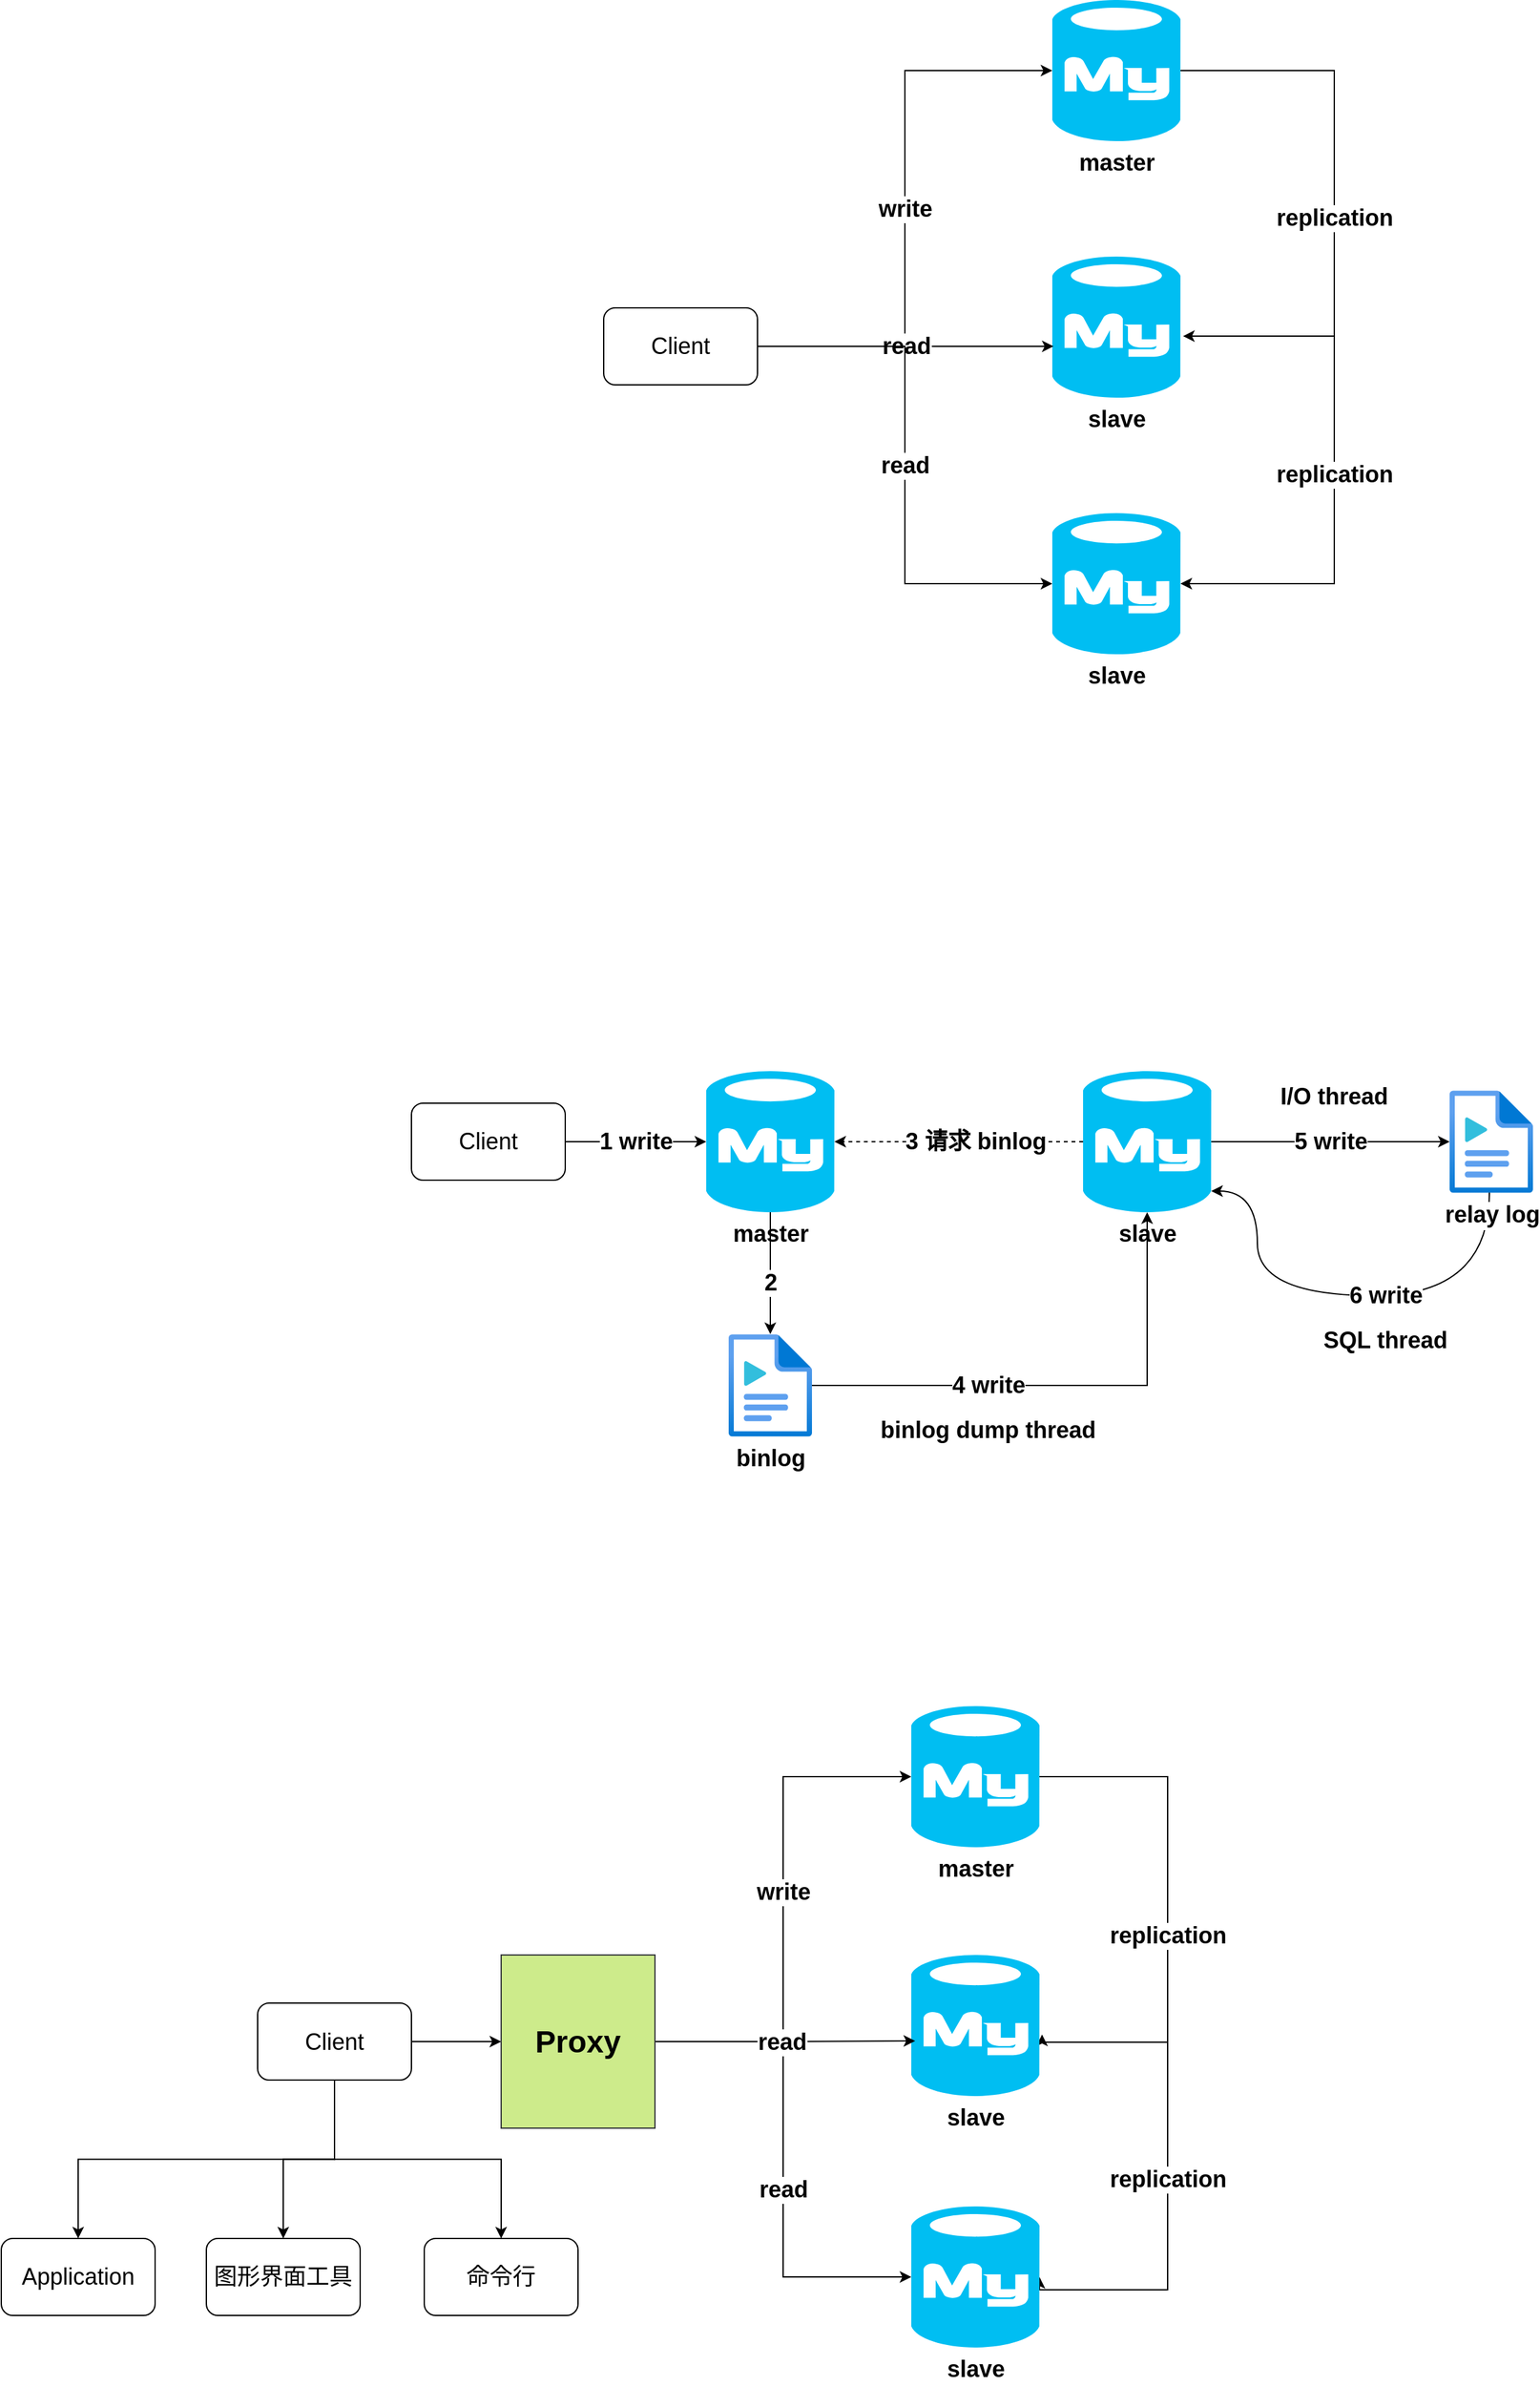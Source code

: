<mxfile version="21.2.7" type="github">
  <diagram name="第 1 页" id="-dlh2YYQd3B3YwDSxHTu">
    <mxGraphModel dx="2261" dy="756" grid="1" gridSize="10" guides="1" tooltips="1" connect="1" arrows="1" fold="1" page="1" pageScale="1" pageWidth="827" pageHeight="1169" math="0" shadow="0">
      <root>
        <mxCell id="0" />
        <mxCell id="1" parent="0" />
        <mxCell id="mCb4LsVjQbuzS1WQIJIA-5" style="edgeStyle=orthogonalEdgeStyle;rounded=0;orthogonalLoop=1;jettySize=auto;html=1;entryX=1.02;entryY=0.564;entryDx=0;entryDy=0;entryPerimeter=0;exitX=1;exitY=0.5;exitDx=0;exitDy=0;exitPerimeter=0;" edge="1" parent="1" source="mCb4LsVjQbuzS1WQIJIA-1" target="mCb4LsVjQbuzS1WQIJIA-3">
          <mxGeometry relative="1" as="geometry">
            <Array as="points">
              <mxPoint x="610" y="175" />
              <mxPoint x="610" y="382" />
            </Array>
          </mxGeometry>
        </mxCell>
        <mxCell id="mCb4LsVjQbuzS1WQIJIA-6" value="&lt;b style=&quot;border-color: var(--border-color); font-size: 18px;&quot;&gt;replication&lt;/b&gt;" style="edgeStyle=orthogonalEdgeStyle;rounded=0;orthogonalLoop=1;jettySize=auto;html=1;entryX=1;entryY=0.5;entryDx=0;entryDy=0;entryPerimeter=0;exitX=1;exitY=0.5;exitDx=0;exitDy=0;exitPerimeter=0;" edge="1" parent="1" source="mCb4LsVjQbuzS1WQIJIA-1" target="mCb4LsVjQbuzS1WQIJIA-4">
          <mxGeometry x="-0.266" relative="1" as="geometry">
            <Array as="points">
              <mxPoint x="610" y="175" />
              <mxPoint x="610" y="575" />
            </Array>
            <mxPoint as="offset" />
          </mxGeometry>
        </mxCell>
        <mxCell id="mCb4LsVjQbuzS1WQIJIA-11" value="&lt;font style=&quot;font-size: 18px;&quot;&gt;&lt;b&gt;replication&lt;/b&gt;&lt;/font&gt;" style="edgeLabel;html=1;align=center;verticalAlign=middle;resizable=0;points=[];" vertex="1" connectable="0" parent="mCb4LsVjQbuzS1WQIJIA-6">
          <mxGeometry x="0.425" y="2" relative="1" as="geometry">
            <mxPoint x="-2" y="-21" as="offset" />
          </mxGeometry>
        </mxCell>
        <mxCell id="mCb4LsVjQbuzS1WQIJIA-1" value="&lt;font style=&quot;font-size: 18px;&quot;&gt;&lt;b&gt;master&lt;/b&gt;&lt;/font&gt;" style="verticalLabelPosition=bottom;html=1;verticalAlign=top;align=center;strokeColor=none;fillColor=#00BEF2;shape=mxgraph.azure.mysql_database;" vertex="1" parent="1">
          <mxGeometry x="390" y="120" width="100" height="110" as="geometry" />
        </mxCell>
        <mxCell id="mCb4LsVjQbuzS1WQIJIA-3" value="&lt;font style=&quot;font-size: 18px;&quot;&gt;&lt;b style=&quot;&quot;&gt;slave&lt;/b&gt;&lt;/font&gt;" style="verticalLabelPosition=bottom;html=1;verticalAlign=top;align=center;strokeColor=none;fillColor=#00BEF2;shape=mxgraph.azure.mysql_database;" vertex="1" parent="1">
          <mxGeometry x="390" y="320" width="100" height="110" as="geometry" />
        </mxCell>
        <mxCell id="mCb4LsVjQbuzS1WQIJIA-4" value="&lt;font style=&quot;font-size: 18px;&quot;&gt;&lt;b&gt;slave&lt;/b&gt;&lt;/font&gt;" style="verticalLabelPosition=bottom;html=1;verticalAlign=top;align=center;strokeColor=none;fillColor=#00BEF2;shape=mxgraph.azure.mysql_database;" vertex="1" parent="1">
          <mxGeometry x="390" y="520" width="100" height="110" as="geometry" />
        </mxCell>
        <mxCell id="mCb4LsVjQbuzS1WQIJIA-8" value="&lt;font style=&quot;font-size: 18px;&quot;&gt;&lt;b&gt;write&lt;/b&gt;&lt;/font&gt;" style="edgeStyle=orthogonalEdgeStyle;rounded=0;orthogonalLoop=1;jettySize=auto;html=1;entryX=0;entryY=0.5;entryDx=0;entryDy=0;entryPerimeter=0;" edge="1" parent="1" source="mCb4LsVjQbuzS1WQIJIA-7" target="mCb4LsVjQbuzS1WQIJIA-1">
          <mxGeometry relative="1" as="geometry" />
        </mxCell>
        <mxCell id="mCb4LsVjQbuzS1WQIJIA-9" value="&lt;font style=&quot;font-size: 18px;&quot;&gt;&lt;b&gt;read&lt;/b&gt;&lt;/font&gt;" style="edgeStyle=orthogonalEdgeStyle;rounded=0;orthogonalLoop=1;jettySize=auto;html=1;entryX=0.01;entryY=0.636;entryDx=0;entryDy=0;entryPerimeter=0;" edge="1" parent="1" source="mCb4LsVjQbuzS1WQIJIA-7" target="mCb4LsVjQbuzS1WQIJIA-3">
          <mxGeometry relative="1" as="geometry" />
        </mxCell>
        <mxCell id="mCb4LsVjQbuzS1WQIJIA-10" value="&lt;b&gt;&lt;font style=&quot;font-size: 18px;&quot;&gt;read&lt;/font&gt;&lt;/b&gt;" style="edgeStyle=orthogonalEdgeStyle;rounded=0;orthogonalLoop=1;jettySize=auto;html=1;entryX=0;entryY=0.5;entryDx=0;entryDy=0;entryPerimeter=0;" edge="1" parent="1" source="mCb4LsVjQbuzS1WQIJIA-7" target="mCb4LsVjQbuzS1WQIJIA-4">
          <mxGeometry relative="1" as="geometry" />
        </mxCell>
        <mxCell id="mCb4LsVjQbuzS1WQIJIA-7" value="&lt;font style=&quot;font-size: 18px;&quot;&gt;Client&lt;/font&gt;" style="rounded=1;whiteSpace=wrap;html=1;" vertex="1" parent="1">
          <mxGeometry x="40" y="360" width="120" height="60" as="geometry" />
        </mxCell>
        <mxCell id="mCb4LsVjQbuzS1WQIJIA-17" value="&lt;font style=&quot;font-size: 18px;&quot;&gt;&lt;b&gt;2&lt;/b&gt;&lt;/font&gt;" style="edgeStyle=orthogonalEdgeStyle;rounded=0;orthogonalLoop=1;jettySize=auto;html=1;" edge="1" parent="1" source="mCb4LsVjQbuzS1WQIJIA-12" target="mCb4LsVjQbuzS1WQIJIA-16">
          <mxGeometry x="0.158" relative="1" as="geometry">
            <mxPoint as="offset" />
          </mxGeometry>
        </mxCell>
        <mxCell id="mCb4LsVjQbuzS1WQIJIA-12" value="&lt;font style=&quot;font-size: 18px;&quot;&gt;&lt;b&gt;master&lt;/b&gt;&lt;/font&gt;" style="verticalLabelPosition=bottom;html=1;verticalAlign=top;align=center;strokeColor=none;fillColor=#00BEF2;shape=mxgraph.azure.mysql_database;" vertex="1" parent="1">
          <mxGeometry x="120" y="955" width="100" height="110" as="geometry" />
        </mxCell>
        <mxCell id="mCb4LsVjQbuzS1WQIJIA-15" value="&lt;font style=&quot;font-size: 18px;&quot;&gt;&lt;b&gt;1 write&lt;/b&gt;&lt;/font&gt;" style="edgeStyle=orthogonalEdgeStyle;rounded=0;orthogonalLoop=1;jettySize=auto;html=1;entryX=0;entryY=0.5;entryDx=0;entryDy=0;entryPerimeter=0;" edge="1" parent="1" source="mCb4LsVjQbuzS1WQIJIA-13" target="mCb4LsVjQbuzS1WQIJIA-12">
          <mxGeometry relative="1" as="geometry" />
        </mxCell>
        <mxCell id="mCb4LsVjQbuzS1WQIJIA-13" value="&lt;font style=&quot;font-size: 18px;&quot;&gt;Client&lt;/font&gt;" style="rounded=1;whiteSpace=wrap;html=1;" vertex="1" parent="1">
          <mxGeometry x="-110" y="980" width="120" height="60" as="geometry" />
        </mxCell>
        <mxCell id="mCb4LsVjQbuzS1WQIJIA-22" value="&lt;font style=&quot;font-size: 18px;&quot;&gt;&lt;b&gt;4 write&lt;/b&gt;&lt;/font&gt;" style="edgeStyle=orthogonalEdgeStyle;rounded=0;orthogonalLoop=1;jettySize=auto;html=1;entryX=0.5;entryY=1;entryDx=0;entryDy=0;entryPerimeter=0;" edge="1" parent="1" source="mCb4LsVjQbuzS1WQIJIA-16" target="mCb4LsVjQbuzS1WQIJIA-18">
          <mxGeometry x="-0.306" relative="1" as="geometry">
            <mxPoint as="offset" />
          </mxGeometry>
        </mxCell>
        <mxCell id="mCb4LsVjQbuzS1WQIJIA-16" value="&lt;font style=&quot;font-size: 18px;&quot;&gt;&lt;b&gt;binlog&lt;/b&gt;&lt;/font&gt;" style="image;aspect=fixed;html=1;points=[];align=center;fontSize=12;image=img/lib/azure2/general/Media_File.svg;" vertex="1" parent="1">
          <mxGeometry x="137.5" y="1160" width="65" height="80" as="geometry" />
        </mxCell>
        <mxCell id="mCb4LsVjQbuzS1WQIJIA-21" value="&lt;font style=&quot;font-size: 18px;&quot;&gt;&lt;b&gt;3 请求 binlog&lt;/b&gt;&lt;/font&gt;" style="edgeStyle=orthogonalEdgeStyle;rounded=0;orthogonalLoop=1;jettySize=auto;html=1;entryX=1;entryY=0.5;entryDx=0;entryDy=0;entryPerimeter=0;dashed=1;" edge="1" parent="1" source="mCb4LsVjQbuzS1WQIJIA-18" target="mCb4LsVjQbuzS1WQIJIA-12">
          <mxGeometry x="-0.134" relative="1" as="geometry">
            <mxPoint as="offset" />
          </mxGeometry>
        </mxCell>
        <mxCell id="mCb4LsVjQbuzS1WQIJIA-26" value="&lt;font style=&quot;font-size: 18px;&quot;&gt;&lt;b&gt;5 write&lt;/b&gt;&lt;/font&gt;" style="edgeStyle=orthogonalEdgeStyle;rounded=0;orthogonalLoop=1;jettySize=auto;html=1;" edge="1" parent="1" source="mCb4LsVjQbuzS1WQIJIA-18" target="mCb4LsVjQbuzS1WQIJIA-23">
          <mxGeometry relative="1" as="geometry" />
        </mxCell>
        <mxCell id="mCb4LsVjQbuzS1WQIJIA-18" value="&lt;font style=&quot;font-size: 18px;&quot;&gt;&lt;b&gt;slave&lt;/b&gt;&lt;/font&gt;" style="verticalLabelPosition=bottom;html=1;verticalAlign=top;align=center;strokeColor=none;fillColor=#00BEF2;shape=mxgraph.azure.mysql_database;" vertex="1" parent="1">
          <mxGeometry x="414" y="955" width="100" height="110" as="geometry" />
        </mxCell>
        <mxCell id="mCb4LsVjQbuzS1WQIJIA-30" value="&lt;font style=&quot;font-size: 18px;&quot;&gt;&lt;b&gt;6 write&lt;/b&gt;&lt;/font&gt;" style="rounded=0;orthogonalLoop=1;jettySize=auto;html=1;entryX=1;entryY=0.85;entryDx=0;entryDy=0;entryPerimeter=0;exitX=0.477;exitY=0.975;exitDx=0;exitDy=0;exitPerimeter=0;edgeStyle=orthogonalEdgeStyle;curved=1;" edge="1" parent="1" source="mCb4LsVjQbuzS1WQIJIA-23" target="mCb4LsVjQbuzS1WQIJIA-18">
          <mxGeometry x="-0.14" relative="1" as="geometry">
            <Array as="points">
              <mxPoint x="732" y="1130" />
              <mxPoint x="550" y="1130" />
              <mxPoint x="550" y="1049" />
            </Array>
            <mxPoint as="offset" />
          </mxGeometry>
        </mxCell>
        <mxCell id="mCb4LsVjQbuzS1WQIJIA-23" value="&lt;font style=&quot;font-size: 18px;&quot;&gt;&lt;b&gt;relay log&lt;/b&gt;&lt;/font&gt;" style="image;aspect=fixed;html=1;points=[];align=center;fontSize=12;image=img/lib/azure2/general/Media_File.svg;" vertex="1" parent="1">
          <mxGeometry x="700" y="970" width="65" height="80" as="geometry" />
        </mxCell>
        <mxCell id="mCb4LsVjQbuzS1WQIJIA-27" value="&lt;font style=&quot;font-size: 18px;&quot;&gt;&lt;b&gt;binlog dump thread&lt;/b&gt;&lt;/font&gt;" style="text;html=1;strokeColor=none;fillColor=none;align=center;verticalAlign=middle;whiteSpace=wrap;rounded=0;" vertex="1" parent="1">
          <mxGeometry x="250" y="1220" width="180" height="30" as="geometry" />
        </mxCell>
        <mxCell id="mCb4LsVjQbuzS1WQIJIA-28" value="&lt;font style=&quot;font-size: 18px;&quot;&gt;&lt;b&gt;I/O thread&lt;/b&gt;&lt;/font&gt;" style="text;html=1;strokeColor=none;fillColor=none;align=center;verticalAlign=middle;whiteSpace=wrap;rounded=0;" vertex="1" parent="1">
          <mxGeometry x="550" y="960" width="120" height="30" as="geometry" />
        </mxCell>
        <mxCell id="mCb4LsVjQbuzS1WQIJIA-31" value="&lt;font style=&quot;font-size: 18px;&quot;&gt;&lt;b&gt;SQL thread&lt;/b&gt;&lt;/font&gt;" style="text;html=1;strokeColor=none;fillColor=none;align=center;verticalAlign=middle;whiteSpace=wrap;rounded=0;" vertex="1" parent="1">
          <mxGeometry x="590" y="1150" width="120" height="30" as="geometry" />
        </mxCell>
        <mxCell id="mCb4LsVjQbuzS1WQIJIA-44" style="edgeStyle=orthogonalEdgeStyle;rounded=0;orthogonalLoop=1;jettySize=auto;html=1;entryX=1.02;entryY=0.564;entryDx=0;entryDy=0;entryPerimeter=0;exitX=1;exitY=0.5;exitDx=0;exitDy=0;exitPerimeter=0;" edge="1" parent="1" source="mCb4LsVjQbuzS1WQIJIA-47" target="mCb4LsVjQbuzS1WQIJIA-48">
          <mxGeometry relative="1" as="geometry">
            <Array as="points">
              <mxPoint x="480" y="1505" />
              <mxPoint x="480" y="1712" />
            </Array>
          </mxGeometry>
        </mxCell>
        <mxCell id="mCb4LsVjQbuzS1WQIJIA-45" value="&lt;b style=&quot;border-color: var(--border-color); font-size: 18px;&quot;&gt;replication&lt;/b&gt;" style="edgeStyle=orthogonalEdgeStyle;rounded=0;orthogonalLoop=1;jettySize=auto;html=1;entryX=1;entryY=0.5;entryDx=0;entryDy=0;entryPerimeter=0;exitX=1;exitY=0.5;exitDx=0;exitDy=0;exitPerimeter=0;" edge="1" parent="1" source="mCb4LsVjQbuzS1WQIJIA-47" target="mCb4LsVjQbuzS1WQIJIA-49">
          <mxGeometry x="-0.266" relative="1" as="geometry">
            <Array as="points">
              <mxPoint x="480" y="1505" />
              <mxPoint x="480" y="1905" />
            </Array>
            <mxPoint as="offset" />
          </mxGeometry>
        </mxCell>
        <mxCell id="mCb4LsVjQbuzS1WQIJIA-46" value="&lt;font style=&quot;font-size: 18px;&quot;&gt;&lt;b&gt;replication&lt;/b&gt;&lt;/font&gt;" style="edgeLabel;html=1;align=center;verticalAlign=middle;resizable=0;points=[];" vertex="1" connectable="0" parent="mCb4LsVjQbuzS1WQIJIA-45">
          <mxGeometry x="0.425" y="2" relative="1" as="geometry">
            <mxPoint x="-2" y="-21" as="offset" />
          </mxGeometry>
        </mxCell>
        <mxCell id="mCb4LsVjQbuzS1WQIJIA-47" value="&lt;font style=&quot;font-size: 18px;&quot;&gt;&lt;b&gt;master&lt;/b&gt;&lt;/font&gt;" style="verticalLabelPosition=bottom;html=1;verticalAlign=top;align=center;strokeColor=none;fillColor=#00BEF2;shape=mxgraph.azure.mysql_database;" vertex="1" parent="1">
          <mxGeometry x="280" y="1450" width="100" height="110" as="geometry" />
        </mxCell>
        <mxCell id="mCb4LsVjQbuzS1WQIJIA-48" value="&lt;font style=&quot;font-size: 18px;&quot;&gt;&lt;b style=&quot;&quot;&gt;slave&lt;/b&gt;&lt;/font&gt;" style="verticalLabelPosition=bottom;html=1;verticalAlign=top;align=center;strokeColor=none;fillColor=#00BEF2;shape=mxgraph.azure.mysql_database;" vertex="1" parent="1">
          <mxGeometry x="280" y="1644" width="100" height="110" as="geometry" />
        </mxCell>
        <mxCell id="mCb4LsVjQbuzS1WQIJIA-49" value="&lt;font style=&quot;font-size: 18px;&quot;&gt;&lt;b&gt;slave&lt;/b&gt;&lt;/font&gt;" style="verticalLabelPosition=bottom;html=1;verticalAlign=top;align=center;strokeColor=none;fillColor=#00BEF2;shape=mxgraph.azure.mysql_database;" vertex="1" parent="1">
          <mxGeometry x="280" y="1840" width="100" height="110" as="geometry" />
        </mxCell>
        <mxCell id="mCb4LsVjQbuzS1WQIJIA-59" style="edgeStyle=orthogonalEdgeStyle;rounded=0;orthogonalLoop=1;jettySize=auto;html=1;entryX=0;entryY=0.5;entryDx=0;entryDy=0;" edge="1" parent="1" source="mCb4LsVjQbuzS1WQIJIA-53" target="mCb4LsVjQbuzS1WQIJIA-54">
          <mxGeometry relative="1" as="geometry" />
        </mxCell>
        <mxCell id="mCb4LsVjQbuzS1WQIJIA-61" value="" style="edgeStyle=orthogonalEdgeStyle;orthogonalLoop=1;jettySize=auto;html=1;exitX=0.5;exitY=1;exitDx=0;exitDy=0;rounded=0;" edge="1" parent="1" source="mCb4LsVjQbuzS1WQIJIA-53" target="mCb4LsVjQbuzS1WQIJIA-60">
          <mxGeometry relative="1" as="geometry" />
        </mxCell>
        <mxCell id="mCb4LsVjQbuzS1WQIJIA-66" value="" style="edgeStyle=orthogonalEdgeStyle;orthogonalLoop=1;jettySize=auto;html=1;rounded=0;" edge="1" parent="1" source="mCb4LsVjQbuzS1WQIJIA-53" target="mCb4LsVjQbuzS1WQIJIA-62">
          <mxGeometry relative="1" as="geometry" />
        </mxCell>
        <mxCell id="mCb4LsVjQbuzS1WQIJIA-68" style="edgeStyle=orthogonalEdgeStyle;orthogonalLoop=1;jettySize=auto;html=1;exitX=0.5;exitY=1;exitDx=0;exitDy=0;rounded=0;" edge="1" parent="1" source="mCb4LsVjQbuzS1WQIJIA-53" target="mCb4LsVjQbuzS1WQIJIA-67">
          <mxGeometry relative="1" as="geometry" />
        </mxCell>
        <mxCell id="mCb4LsVjQbuzS1WQIJIA-53" value="&lt;font style=&quot;font-size: 18px;&quot;&gt;Client&lt;/font&gt;" style="rounded=1;whiteSpace=wrap;html=1;" vertex="1" parent="1">
          <mxGeometry x="-230" y="1681.5" width="120" height="60" as="geometry" />
        </mxCell>
        <mxCell id="mCb4LsVjQbuzS1WQIJIA-55" value="&lt;font style=&quot;font-size: 18px;&quot;&gt;&lt;b&gt;write&lt;/b&gt;&lt;/font&gt;" style="edgeStyle=orthogonalEdgeStyle;rounded=0;orthogonalLoop=1;jettySize=auto;html=1;entryX=0;entryY=0.5;entryDx=0;entryDy=0;entryPerimeter=0;" edge="1" parent="1" source="mCb4LsVjQbuzS1WQIJIA-54" target="mCb4LsVjQbuzS1WQIJIA-47">
          <mxGeometry x="0.064" relative="1" as="geometry">
            <mxPoint as="offset" />
          </mxGeometry>
        </mxCell>
        <mxCell id="mCb4LsVjQbuzS1WQIJIA-56" style="edgeStyle=orthogonalEdgeStyle;rounded=0;orthogonalLoop=1;jettySize=auto;html=1;entryX=0.03;entryY=0.609;entryDx=0;entryDy=0;entryPerimeter=0;" edge="1" parent="1" source="mCb4LsVjQbuzS1WQIJIA-54" target="mCb4LsVjQbuzS1WQIJIA-48">
          <mxGeometry relative="1" as="geometry" />
        </mxCell>
        <mxCell id="mCb4LsVjQbuzS1WQIJIA-57" value="&lt;font style=&quot;font-size: 18px;&quot;&gt;&lt;b&gt;read&lt;/b&gt;&lt;/font&gt;" style="edgeStyle=orthogonalEdgeStyle;rounded=0;orthogonalLoop=1;jettySize=auto;html=1;entryX=0;entryY=0.5;entryDx=0;entryDy=0;entryPerimeter=0;" edge="1" parent="1" source="mCb4LsVjQbuzS1WQIJIA-54" target="mCb4LsVjQbuzS1WQIJIA-49">
          <mxGeometry x="0.115" relative="1" as="geometry">
            <mxPoint y="1" as="offset" />
          </mxGeometry>
        </mxCell>
        <mxCell id="mCb4LsVjQbuzS1WQIJIA-58" value="&lt;font style=&quot;font-size: 18px;&quot;&gt;&lt;b&gt;read&lt;/b&gt;&lt;/font&gt;" style="edgeLabel;html=1;align=center;verticalAlign=middle;resizable=0;points=[];" vertex="1" connectable="0" parent="mCb4LsVjQbuzS1WQIJIA-57">
          <mxGeometry x="-0.67" y="3" relative="1" as="geometry">
            <mxPoint x="35" y="3" as="offset" />
          </mxGeometry>
        </mxCell>
        <mxCell id="mCb4LsVjQbuzS1WQIJIA-54" value="&lt;font style=&quot;font-size: 24px;&quot;&gt;&lt;b&gt;Proxy&lt;/b&gt;&lt;/font&gt;" style="rounded=0;whiteSpace=wrap;html=1;fillColor=#cdeb8b;strokeColor=#36393d;" vertex="1" parent="1">
          <mxGeometry x="-40" y="1644" width="120" height="135" as="geometry" />
        </mxCell>
        <mxCell id="mCb4LsVjQbuzS1WQIJIA-60" value="&lt;font style=&quot;font-size: 18px;&quot;&gt;Application&lt;/font&gt;" style="rounded=1;whiteSpace=wrap;html=1;" vertex="1" parent="1">
          <mxGeometry x="-430" y="1865" width="120" height="60" as="geometry" />
        </mxCell>
        <mxCell id="mCb4LsVjQbuzS1WQIJIA-62" value="&lt;font style=&quot;font-size: 18px;&quot;&gt;图形界面工具&lt;/font&gt;" style="whiteSpace=wrap;html=1;rounded=1;" vertex="1" parent="1">
          <mxGeometry x="-270" y="1865" width="120" height="60" as="geometry" />
        </mxCell>
        <mxCell id="mCb4LsVjQbuzS1WQIJIA-67" value="&lt;font style=&quot;font-size: 18px;&quot;&gt;命令行&lt;/font&gt;" style="whiteSpace=wrap;html=1;rounded=1;" vertex="1" parent="1">
          <mxGeometry x="-100" y="1865" width="120" height="60" as="geometry" />
        </mxCell>
      </root>
    </mxGraphModel>
  </diagram>
</mxfile>
